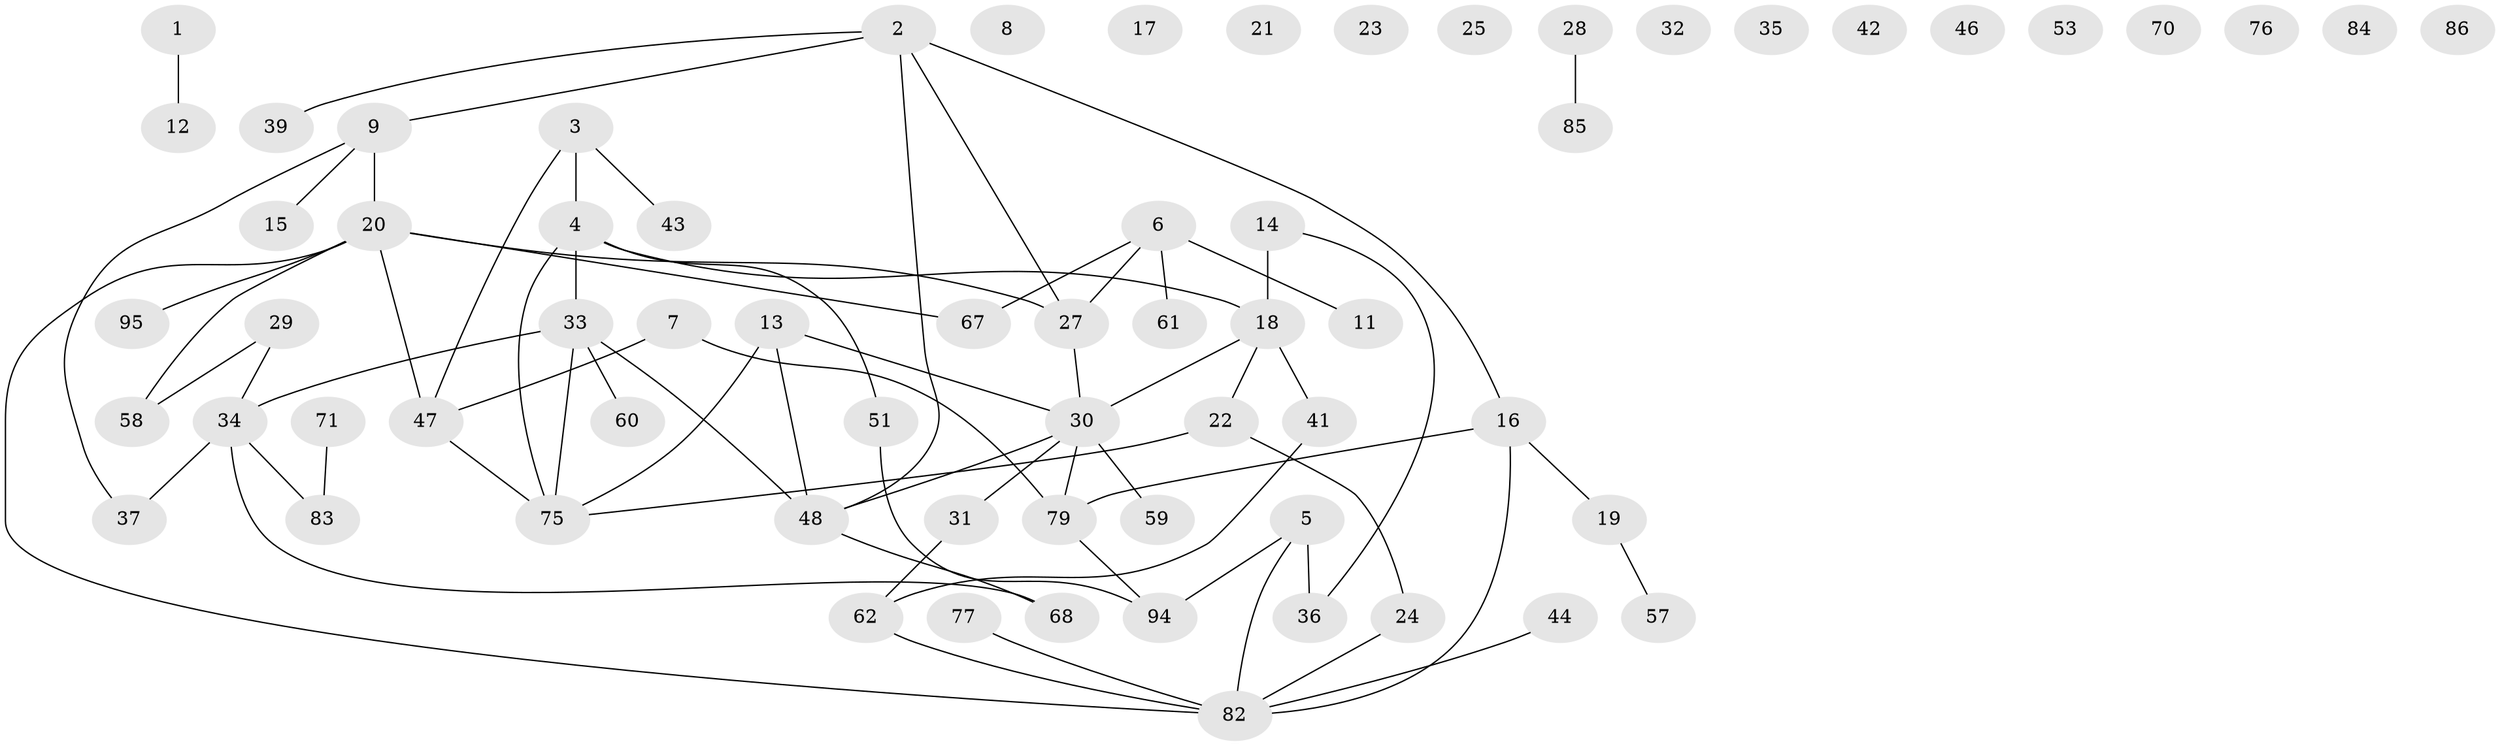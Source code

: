 // original degree distribution, {1: 0.2604166666666667, 2: 0.16666666666666666, 3: 0.21875, 0: 0.14583333333333334, 5: 0.052083333333333336, 4: 0.13541666666666666, 7: 0.010416666666666666, 6: 0.010416666666666666}
// Generated by graph-tools (version 1.1) at 2025/41/03/06/25 10:41:23]
// undirected, 66 vertices, 71 edges
graph export_dot {
graph [start="1"]
  node [color=gray90,style=filled];
  1 [super="+26"];
  2 [super="+10"];
  3 [super="+45"];
  4 [super="+74"];
  5 [super="+78"];
  6 [super="+63"];
  7;
  8;
  9 [super="+72"];
  11;
  12 [super="+87"];
  13 [super="+52"];
  14 [super="+50"];
  15;
  16;
  17;
  18 [super="+91"];
  19 [super="+90"];
  20 [super="+88"];
  21;
  22 [super="+56"];
  23;
  24 [super="+96"];
  25;
  27;
  28;
  29 [super="+65"];
  30 [super="+38"];
  31 [super="+54"];
  32;
  33 [super="+66"];
  34 [super="+40"];
  35;
  36;
  37;
  39;
  41 [super="+69"];
  42;
  43;
  44;
  46;
  47 [super="+49"];
  48 [super="+80"];
  51 [super="+55"];
  53;
  57;
  58 [super="+93"];
  59;
  60;
  61;
  62 [super="+64"];
  67;
  68 [super="+73"];
  70;
  71;
  75 [super="+81"];
  76;
  77;
  79 [super="+89"];
  82 [super="+92"];
  83;
  84;
  85;
  86;
  94;
  95;
  1 -- 12;
  2 -- 27;
  2 -- 16;
  2 -- 48;
  2 -- 39;
  2 -- 9;
  3 -- 43;
  3 -- 47;
  3 -- 4;
  4 -- 51;
  4 -- 75;
  4 -- 33;
  4 -- 18;
  5 -- 36;
  5 -- 94;
  5 -- 82;
  6 -- 27;
  6 -- 67;
  6 -- 11;
  6 -- 61;
  7 -- 79;
  7 -- 47;
  9 -- 15;
  9 -- 20;
  9 -- 37;
  13 -- 30 [weight=2];
  13 -- 48;
  13 -- 75;
  14 -- 18 [weight=2];
  14 -- 36;
  16 -- 82;
  16 -- 79;
  16 -- 19;
  18 -- 22 [weight=2];
  18 -- 30;
  18 -- 41;
  19 -- 57;
  20 -- 82;
  20 -- 67;
  20 -- 27;
  20 -- 95;
  20 -- 47;
  20 -- 58;
  22 -- 75;
  22 -- 24;
  24 -- 82;
  27 -- 30;
  28 -- 85;
  29 -- 34;
  29 -- 58;
  30 -- 48;
  30 -- 59;
  30 -- 79;
  30 -- 31;
  31 -- 62;
  33 -- 34 [weight=2];
  33 -- 75;
  33 -- 60;
  33 -- 48;
  34 -- 83;
  34 -- 68;
  34 -- 37;
  41 -- 62;
  44 -- 82;
  47 -- 75;
  48 -- 68;
  51 -- 94;
  62 -- 82;
  71 -- 83;
  77 -- 82;
  79 -- 94;
}
